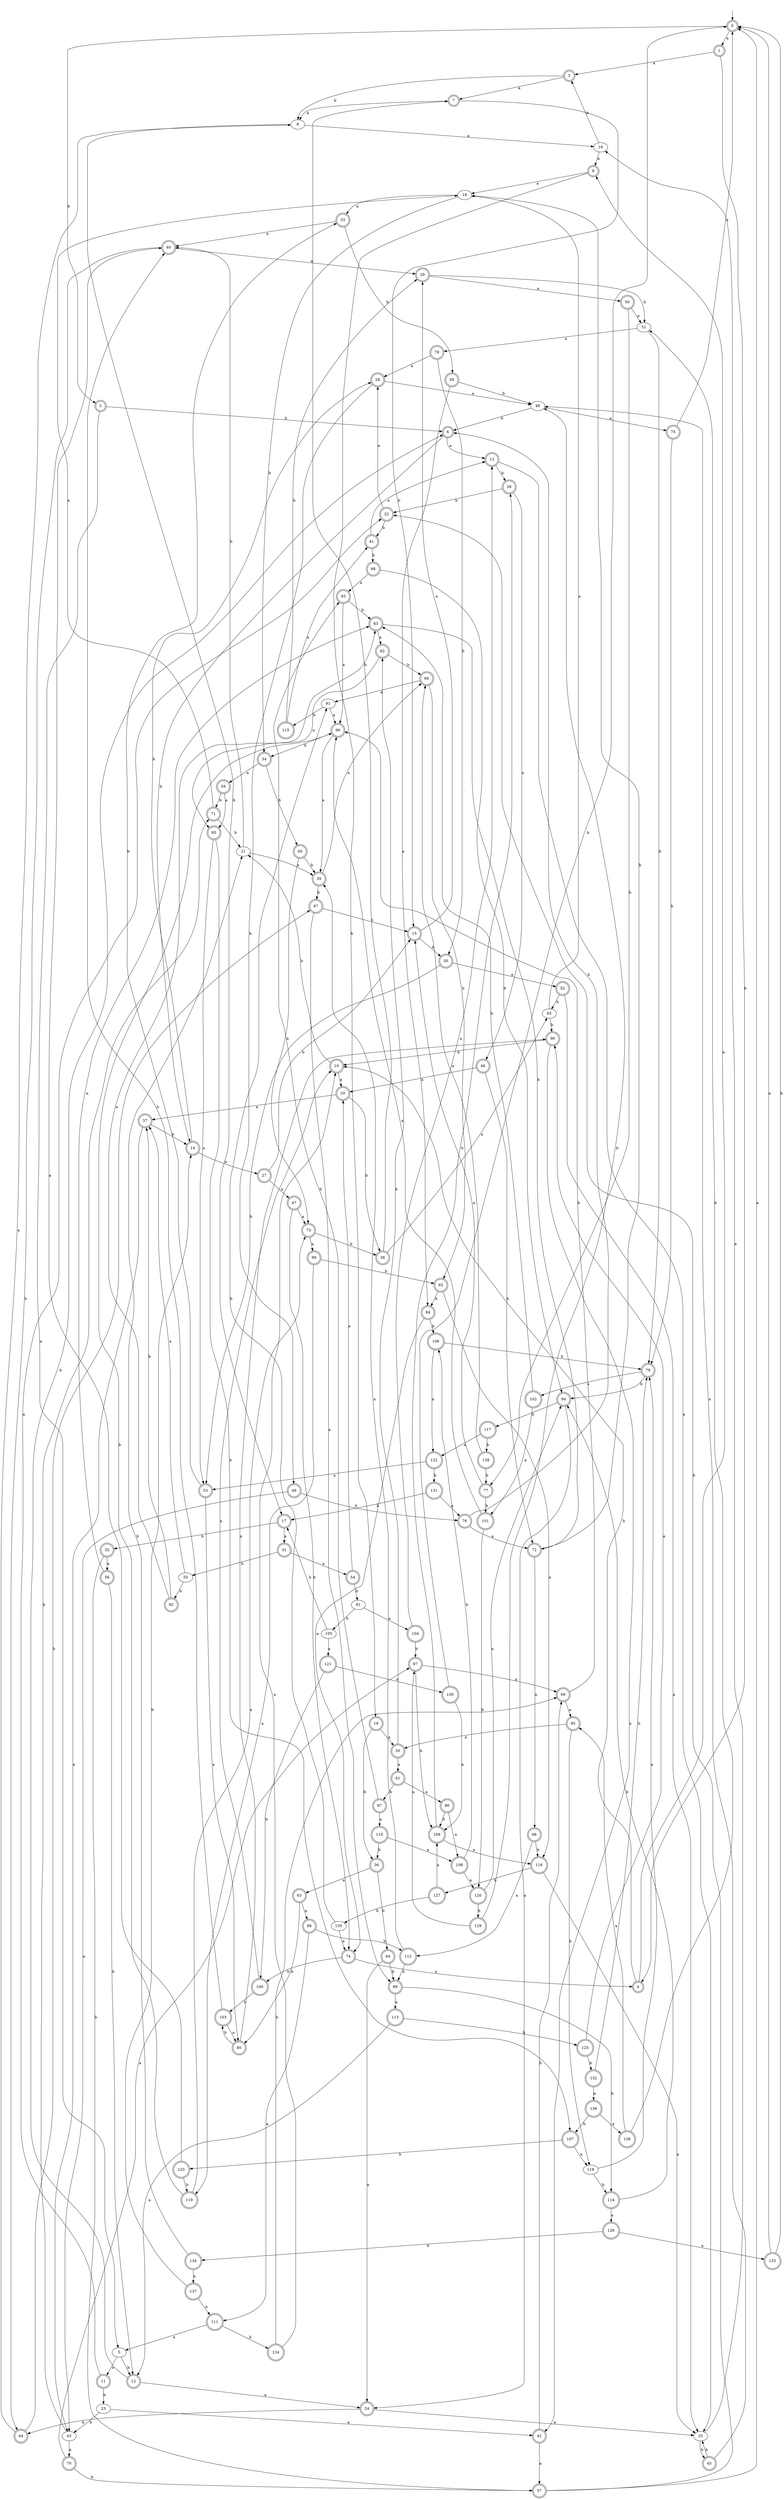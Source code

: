 digraph RandomDFA {
  __start0 [label="", shape=none];
  __start0 -> 0 [label=""];
  0 [shape=circle] [shape=doublecircle]
  0 -> 1 [label="a"]
  0 -> 2 [label="b"]
  1 [shape=doublecircle]
  1 -> 3 [label="a"]
  1 -> 4 [label="b"]
  2 [shape=doublecircle]
  2 -> 5 [label="a"]
  2 -> 6 [label="b"]
  3 [shape=doublecircle]
  3 -> 7 [label="a"]
  3 -> 8 [label="b"]
  4 [shape=doublecircle]
  4 -> 9 [label="a"]
  4 -> 10 [label="b"]
  5
  5 -> 11 [label="a"]
  5 -> 12 [label="b"]
  6 [shape=doublecircle]
  6 -> 13 [label="a"]
  6 -> 14 [label="b"]
  7 [shape=doublecircle]
  7 -> 8 [label="a"]
  7 -> 15 [label="b"]
  8
  8 -> 16 [label="a"]
  8 -> 17 [label="b"]
  9 [shape=doublecircle]
  9 -> 18 [label="a"]
  9 -> 19 [label="b"]
  10 [shape=doublecircle]
  10 -> 20 [label="a"]
  10 -> 21 [label="b"]
  11 [shape=doublecircle]
  11 -> 22 [label="a"]
  11 -> 23 [label="b"]
  12 [shape=doublecircle]
  12 -> 24 [label="a"]
  12 -> 6 [label="b"]
  13 [shape=doublecircle]
  13 -> 25 [label="a"]
  13 -> 26 [label="b"]
  14 [shape=doublecircle]
  14 -> 27 [label="a"]
  14 -> 28 [label="b"]
  15 [shape=doublecircle]
  15 -> 29 [label="a"]
  15 -> 30 [label="b"]
  16
  16 -> 9 [label="a"]
  16 -> 3 [label="b"]
  17 [shape=doublecircle]
  17 -> 31 [label="a"]
  17 -> 32 [label="b"]
  18
  18 -> 33 [label="a"]
  18 -> 34 [label="b"]
  19 [shape=doublecircle]
  19 -> 35 [label="a"]
  19 -> 36 [label="b"]
  20 [shape=doublecircle]
  20 -> 37 [label="a"]
  20 -> 38 [label="b"]
  21
  21 -> 39 [label="a"]
  21 -> 40 [label="b"]
  22 [shape=doublecircle]
  22 -> 28 [label="a"]
  22 -> 41 [label="b"]
  23
  23 -> 42 [label="a"]
  23 -> 43 [label="b"]
  24 [shape=doublecircle]
  24 -> 25 [label="a"]
  24 -> 44 [label="b"]
  25
  25 -> 16 [label="a"]
  25 -> 45 [label="b"]
  26 [shape=doublecircle]
  26 -> 46 [label="a"]
  26 -> 22 [label="b"]
  27 [shape=doublecircle]
  27 -> 47 [label="a"]
  27 -> 15 [label="b"]
  28 [shape=doublecircle]
  28 -> 48 [label="a"]
  28 -> 49 [label="b"]
  29 [shape=doublecircle]
  29 -> 50 [label="a"]
  29 -> 51 [label="b"]
  30 [shape=doublecircle]
  30 -> 52 [label="a"]
  30 -> 53 [label="b"]
  31 [shape=doublecircle]
  31 -> 54 [label="a"]
  31 -> 55 [label="b"]
  32 [shape=doublecircle]
  32 -> 56 [label="a"]
  32 -> 57 [label="b"]
  33 [shape=doublecircle]
  33 -> 40 [label="a"]
  33 -> 58 [label="b"]
  34 [shape=doublecircle]
  34 -> 59 [label="a"]
  34 -> 60 [label="b"]
  35 [shape=doublecircle]
  35 -> 61 [label="a"]
  35 -> 62 [label="b"]
  36 [shape=doublecircle]
  36 -> 63 [label="a"]
  36 -> 64 [label="b"]
  37 [shape=doublecircle]
  37 -> 43 [label="a"]
  37 -> 14 [label="b"]
  38 [shape=doublecircle]
  38 -> 65 [label="a"]
  38 -> 7 [label="b"]
  39 [shape=doublecircle]
  39 -> 66 [label="a"]
  39 -> 67 [label="b"]
  40 [shape=doublecircle]
  40 -> 29 [label="a"]
  40 -> 44 [label="b"]
  41 [shape=doublecircle]
  41 -> 13 [label="a"]
  41 -> 68 [label="b"]
  42 [shape=doublecircle]
  42 -> 57 [label="a"]
  42 -> 69 [label="b"]
  43
  43 -> 70 [label="a"]
  43 -> 71 [label="b"]
  44 [shape=doublecircle]
  44 -> 8 [label="a"]
  44 -> 67 [label="b"]
  45 [shape=doublecircle]
  45 -> 48 [label="a"]
  45 -> 25 [label="b"]
  46 [shape=doublecircle]
  46 -> 20 [label="a"]
  46 -> 72 [label="b"]
  47 [shape=doublecircle]
  47 -> 73 [label="a"]
  47 -> 74 [label="b"]
  48
  48 -> 75 [label="a"]
  48 -> 6 [label="b"]
  49 [shape=doublecircle]
  49 -> 43 [label="a"]
  49 -> 76 [label="b"]
  50 [shape=doublecircle]
  50 -> 51 [label="a"]
  50 -> 77 [label="b"]
  51
  51 -> 78 [label="a"]
  51 -> 79 [label="b"]
  52 [shape=doublecircle]
  52 -> 25 [label="a"]
  52 -> 65 [label="b"]
  53 [shape=doublecircle]
  53 -> 80 [label="a"]
  53 -> 33 [label="b"]
  54 [shape=doublecircle]
  54 -> 20 [label="a"]
  54 -> 81 [label="b"]
  55
  55 -> 37 [label="a"]
  55 -> 82 [label="b"]
  56 [shape=doublecircle]
  56 -> 83 [label="a"]
  56 -> 12 [label="b"]
  57 [shape=doublecircle]
  57 -> 0 [label="a"]
  57 -> 22 [label="b"]
  58 [shape=doublecircle]
  58 -> 84 [label="a"]
  58 -> 48 [label="b"]
  59 [shape=doublecircle]
  59 -> 85 [label="a"]
  59 -> 71 [label="b"]
  60 [shape=doublecircle]
  60 -> 73 [label="a"]
  60 -> 39 [label="b"]
  61 [shape=doublecircle]
  61 -> 86 [label="a"]
  61 -> 87 [label="b"]
  62 [shape=doublecircle]
  62 -> 85 [label="a"]
  62 -> 66 [label="b"]
  63 [shape=doublecircle]
  63 -> 88 [label="a"]
  63 -> 80 [label="b"]
  64 [shape=doublecircle]
  64 -> 24 [label="a"]
  64 -> 89 [label="b"]
  65
  65 -> 18 [label="a"]
  65 -> 90 [label="b"]
  66 [shape=doublecircle]
  66 -> 91 [label="a"]
  66 -> 92 [label="b"]
  67 [shape=doublecircle]
  67 -> 89 [label="a"]
  67 -> 15 [label="b"]
  68 [shape=doublecircle]
  68 -> 93 [label="a"]
  68 -> 94 [label="b"]
  69 [shape=doublecircle]
  69 -> 95 [label="a"]
  69 -> 96 [label="b"]
  70 [shape=doublecircle]
  70 -> 97 [label="a"]
  70 -> 57 [label="b"]
  71 [shape=doublecircle]
  71 -> 18 [label="a"]
  71 -> 21 [label="b"]
  72 [shape=doublecircle]
  72 -> 98 [label="a"]
  72 -> 18 [label="b"]
  73 [shape=doublecircle]
  73 -> 99 [label="a"]
  73 -> 38 [label="b"]
  74 [shape=doublecircle]
  74 -> 4 [label="a"]
  74 -> 100 [label="b"]
  75 [shape=doublecircle]
  75 -> 0 [label="a"]
  75 -> 79 [label="b"]
  76 [shape=doublecircle]
  76 -> 72 [label="a"]
  76 -> 6 [label="b"]
  77 [shape=doublecircle]
  77 -> 15 [label="a"]
  77 -> 101 [label="b"]
  78 [shape=doublecircle]
  78 -> 28 [label="a"]
  78 -> 30 [label="b"]
  79 [shape=doublecircle]
  79 -> 102 [label="a"]
  79 -> 94 [label="b"]
  80 [shape=doublecircle]
  80 -> 90 [label="a"]
  80 -> 103 [label="b"]
  81
  81 -> 104 [label="a"]
  81 -> 105 [label="b"]
  82 [shape=doublecircle]
  82 -> 83 [label="a"]
  82 -> 37 [label="b"]
  83 [shape=doublecircle]
  83 -> 62 [label="a"]
  83 -> 72 [label="b"]
  84 [shape=doublecircle]
  84 -> 74 [label="a"]
  84 -> 106 [label="b"]
  85 [shape=doublecircle]
  85 -> 53 [label="a"]
  85 -> 107 [label="b"]
  86 [shape=doublecircle]
  86 -> 108 [label="a"]
  86 -> 109 [label="b"]
  87 [shape=doublecircle]
  87 -> 110 [label="a"]
  87 -> 93 [label="b"]
  88 [shape=doublecircle]
  88 -> 111 [label="a"]
  88 -> 112 [label="b"]
  89 [shape=doublecircle]
  89 -> 113 [label="a"]
  89 -> 114 [label="b"]
  90 [shape=doublecircle]
  90 -> 42 [label="a"]
  90 -> 10 [label="b"]
  91
  91 -> 96 [label="a"]
  91 -> 115 [label="b"]
  92 [shape=doublecircle]
  92 -> 116 [label="a"]
  92 -> 84 [label="b"]
  93 [shape=doublecircle]
  93 -> 96 [label="a"]
  93 -> 83 [label="b"]
  94 [shape=doublecircle]
  94 -> 24 [label="a"]
  94 -> 117 [label="b"]
  95 [shape=doublecircle]
  95 -> 35 [label="a"]
  95 -> 118 [label="b"]
  96 [shape=doublecircle]
  96 -> 39 [label="a"]
  96 -> 34 [label="b"]
  97 [shape=doublecircle]
  97 -> 69 [label="a"]
  97 -> 109 [label="b"]
  98 [shape=doublecircle]
  98 -> 112 [label="a"]
  98 -> 116 [label="b"]
  99 [shape=doublecircle]
  99 -> 119 [label="a"]
  99 -> 92 [label="b"]
  100 [shape=doublecircle]
  100 -> 10 [label="a"]
  100 -> 103 [label="b"]
  101 [shape=doublecircle]
  101 -> 96 [label="a"]
  101 -> 120 [label="b"]
  102 [shape=doublecircle]
  102 -> 101 [label="a"]
  102 -> 83 [label="b"]
  103 [shape=doublecircle]
  103 -> 80 [label="a"]
  103 -> 40 [label="b"]
  104 [shape=doublecircle]
  104 -> 13 [label="a"]
  104 -> 97 [label="b"]
  105
  105 -> 121 [label="a"]
  105 -> 17 [label="b"]
  106 [shape=doublecircle]
  106 -> 122 [label="a"]
  106 -> 79 [label="b"]
  107 [shape=doublecircle]
  107 -> 118 [label="a"]
  107 -> 123 [label="b"]
  108 [shape=doublecircle]
  108 -> 120 [label="a"]
  108 -> 106 [label="b"]
  109 [shape=doublecircle]
  109 -> 116 [label="a"]
  109 -> 26 [label="b"]
  110 [shape=doublecircle]
  110 -> 108 [label="a"]
  110 -> 36 [label="b"]
  111 [shape=doublecircle]
  111 -> 5 [label="a"]
  111 -> 124 [label="b"]
  112 [shape=doublecircle]
  112 -> 39 [label="a"]
  112 -> 89 [label="b"]
  113 [shape=doublecircle]
  113 -> 12 [label="a"]
  113 -> 125 [label="b"]
  114 [shape=doublecircle]
  114 -> 126 [label="a"]
  114 -> 94 [label="b"]
  115 [shape=doublecircle]
  115 -> 41 [label="a"]
  115 -> 29 [label="b"]
  116 [shape=doublecircle]
  116 -> 25 [label="a"]
  116 -> 127 [label="b"]
  117 [shape=doublecircle]
  117 -> 122 [label="a"]
  117 -> 128 [label="b"]
  118
  118 -> 79 [label="a"]
  118 -> 114 [label="b"]
  119 [shape=doublecircle]
  119 -> 73 [label="a"]
  119 -> 96 [label="b"]
  120 [shape=doublecircle]
  120 -> 94 [label="a"]
  120 -> 129 [label="b"]
  121 [shape=doublecircle]
  121 -> 130 [label="a"]
  121 -> 100 [label="b"]
  122 [shape=doublecircle]
  122 -> 53 [label="a"]
  122 -> 131 [label="b"]
  123 [shape=doublecircle]
  123 -> 40 [label="a"]
  123 -> 119 [label="b"]
  124 [shape=doublecircle]
  124 -> 10 [label="a"]
  124 -> 69 [label="b"]
  125 [shape=doublecircle]
  125 -> 90 [label="a"]
  125 -> 132 [label="b"]
  126 [shape=doublecircle]
  126 -> 133 [label="a"]
  126 -> 134 [label="b"]
  127 [shape=doublecircle]
  127 -> 109 [label="a"]
  127 -> 135 [label="b"]
  128 [shape=doublecircle]
  128 -> 66 [label="a"]
  128 -> 77 [label="b"]
  129 [shape=doublecircle]
  129 -> 97 [label="a"]
  129 -> 48 [label="b"]
  130 [shape=doublecircle]
  130 -> 109 [label="a"]
  130 -> 0 [label="b"]
  131 [shape=doublecircle]
  131 -> 76 [label="a"]
  131 -> 17 [label="b"]
  132 [shape=doublecircle]
  132 -> 136 [label="a"]
  132 -> 79 [label="b"]
  133 [shape=doublecircle]
  133 -> 0 [label="a"]
  133 -> 0 [label="b"]
  134 [shape=doublecircle]
  134 -> 137 [label="a"]
  134 -> 21 [label="b"]
  135
  135 -> 74 [label="a"]
  135 -> 91 [label="b"]
  136 [shape=doublecircle]
  136 -> 138 [label="a"]
  136 -> 107 [label="b"]
  137 [shape=doublecircle]
  137 -> 111 [label="a"]
  137 -> 14 [label="b"]
  138 [shape=doublecircle]
  138 -> 95 [label="a"]
  138 -> 51 [label="b"]
}
